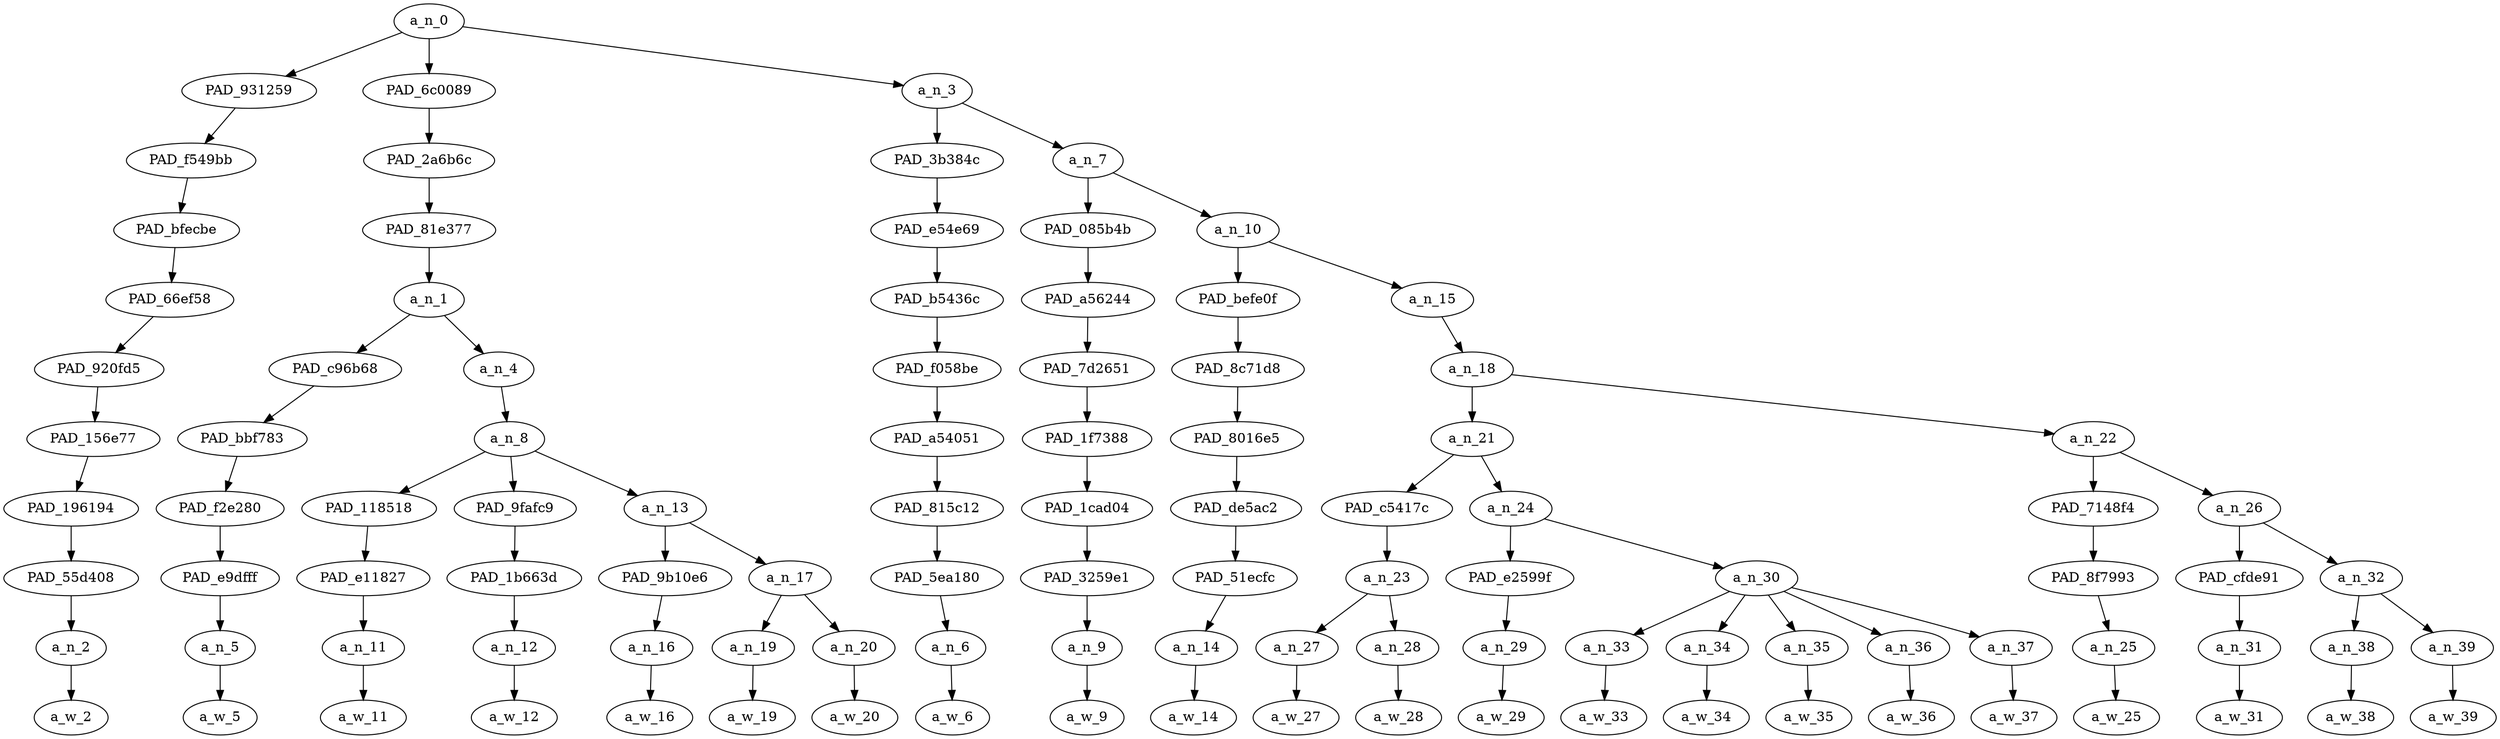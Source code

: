 strict digraph "" {
	a_n_0	[div_dir=1,
		index=0,
		level=10,
		pos="5.893229166666667,10!",
		text_span="[0, 1, 2, 3, 4, 5, 6, 7, 8, 9, 10, 11, 12, 13, 14, 15, 16, 17, 18, 19, 20, 21]",
		value=1.00000001];
	PAD_931259	[div_dir=1,
		index=1,
		level=9,
		pos="6.0,9!",
		text_span="[6]",
		value=0.02220604];
	a_n_0 -> PAD_931259;
	PAD_6c0089	[div_dir=1,
		index=0,
		level=9,
		pos="3.125,9!",
		text_span="[0, 1, 2, 3, 4, 5]",
		value=0.31253398];
	a_n_0 -> PAD_6c0089;
	a_n_3	[div_dir=1,
		index=2,
		level=9,
		pos="8.5546875,9!",
		text_span="[7, 8, 9, 10, 11, 12, 13, 14, 15, 16, 17, 18, 19, 20, 21]",
		value=0.66430794];
	a_n_0 -> a_n_3;
	PAD_f549bb	[div_dir=1,
		index=1,
		level=8,
		pos="6.0,8!",
		text_span="[6]",
		value=0.02220604];
	PAD_931259 -> PAD_f549bb;
	PAD_bfecbe	[div_dir=1,
		index=1,
		level=7,
		pos="6.0,7!",
		text_span="[6]",
		value=0.02220604];
	PAD_f549bb -> PAD_bfecbe;
	PAD_66ef58	[div_dir=1,
		index=1,
		level=6,
		pos="6.0,6!",
		text_span="[6]",
		value=0.02220604];
	PAD_bfecbe -> PAD_66ef58;
	PAD_920fd5	[div_dir=1,
		index=2,
		level=5,
		pos="6.0,5!",
		text_span="[6]",
		value=0.02220604];
	PAD_66ef58 -> PAD_920fd5;
	PAD_156e77	[div_dir=1,
		index=2,
		level=4,
		pos="6.0,4!",
		text_span="[6]",
		value=0.02220604];
	PAD_920fd5 -> PAD_156e77;
	PAD_196194	[div_dir=1,
		index=4,
		level=3,
		pos="6.0,3!",
		text_span="[6]",
		value=0.02220604];
	PAD_156e77 -> PAD_196194;
	PAD_55d408	[div_dir=1,
		index=5,
		level=2,
		pos="6.0,2!",
		text_span="[6]",
		value=0.02220604];
	PAD_196194 -> PAD_55d408;
	a_n_2	[div_dir=1,
		index=6,
		level=1,
		pos="6.0,1!",
		text_span="[6]",
		value=0.02220604];
	PAD_55d408 -> a_n_2;
	a_w_2	[div_dir=0,
		index=6,
		level=0,
		pos="6,0!",
		text_span="[6]",
		value=and];
	a_n_2 -> a_w_2;
	PAD_2a6b6c	[div_dir=1,
		index=0,
		level=8,
		pos="3.125,8!",
		text_span="[0, 1, 2, 3, 4, 5]",
		value=0.31253398];
	PAD_6c0089 -> PAD_2a6b6c;
	PAD_81e377	[div_dir=1,
		index=0,
		level=7,
		pos="3.125,7!",
		text_span="[0, 1, 2, 3, 4, 5]",
		value=0.31253398];
	PAD_2a6b6c -> PAD_81e377;
	a_n_1	[div_dir=1,
		index=0,
		level=6,
		pos="3.125,6!",
		text_span="[0, 1, 2, 3, 4, 5]",
		value=0.31253398];
	PAD_81e377 -> a_n_1;
	PAD_c96b68	[div_dir=1,
		index=1,
		level=5,
		pos="5.0,5!",
		text_span="[5]",
		value=0.02911284];
	a_n_1 -> PAD_c96b68;
	a_n_4	[div_dir=1,
		index=0,
		level=5,
		pos="1.25,5!",
		text_span="[0, 1, 2, 3, 4]",
		value=0.28295119];
	a_n_1 -> a_n_4;
	PAD_bbf783	[div_dir=1,
		index=1,
		level=4,
		pos="5.0,4!",
		text_span="[5]",
		value=0.02911284];
	PAD_c96b68 -> PAD_bbf783;
	PAD_f2e280	[div_dir=1,
		index=3,
		level=3,
		pos="5.0,3!",
		text_span="[5]",
		value=0.02911284];
	PAD_bbf783 -> PAD_f2e280;
	PAD_e9dfff	[div_dir=1,
		index=4,
		level=2,
		pos="5.0,2!",
		text_span="[5]",
		value=0.02911284];
	PAD_f2e280 -> PAD_e9dfff;
	a_n_5	[div_dir=1,
		index=5,
		level=1,
		pos="5.0,1!",
		text_span="[5]",
		value=0.02911284];
	PAD_e9dfff -> a_n_5;
	a_w_5	[div_dir=0,
		index=5,
		level=0,
		pos="5,0!",
		text_span="[5]",
		value=speaks];
	a_n_5 -> a_w_5;
	a_n_8	[div_dir=1,
		index=0,
		level=4,
		pos="1.25,4!",
		text_span="[0, 1, 2, 3, 4]",
		value=0.28248423];
	a_n_4 -> a_n_8;
	PAD_118518	[div_dir=1,
		index=0,
		level=3,
		pos="0.0,3!",
		text_span="[0]",
		value=0.04655228];
	a_n_8 -> PAD_118518;
	PAD_9fafc9	[div_dir=-1,
		index=1,
		level=3,
		pos="1.0,3!",
		text_span="[1]",
		value=0.03207774];
	a_n_8 -> PAD_9fafc9;
	a_n_13	[div_dir=1,
		index=2,
		level=3,
		pos="2.75,3!",
		text_span="[2, 3, 4]",
		value=0.20338725];
	a_n_8 -> a_n_13;
	PAD_e11827	[div_dir=1,
		index=0,
		level=2,
		pos="0.0,2!",
		text_span="[0]",
		value=0.04655228];
	PAD_118518 -> PAD_e11827;
	a_n_11	[div_dir=1,
		index=0,
		level=1,
		pos="0.0,1!",
		text_span="[0]",
		value=0.04655228];
	PAD_e11827 -> a_n_11;
	a_w_11	[div_dir=0,
		index=0,
		level=0,
		pos="0,0!",
		text_span="[0]",
		value=do];
	a_n_11 -> a_w_11;
	PAD_1b663d	[div_dir=-1,
		index=1,
		level=2,
		pos="1.0,2!",
		text_span="[1]",
		value=0.03207774];
	PAD_9fafc9 -> PAD_1b663d;
	a_n_12	[div_dir=-1,
		index=1,
		level=1,
		pos="1.0,1!",
		text_span="[1]",
		value=0.03207774];
	PAD_1b663d -> a_n_12;
	a_w_12	[div_dir=0,
		index=1,
		level=0,
		pos="1,0!",
		text_span="[1]",
		value=not];
	a_n_12 -> a_w_12;
	PAD_9b10e6	[div_dir=-1,
		index=2,
		level=2,
		pos="2.0,2!",
		text_span="[2]",
		value=0.03535991];
	a_n_13 -> PAD_9b10e6;
	a_n_17	[div_dir=1,
		index=3,
		level=2,
		pos="3.5,2!",
		text_span="[3, 4]",
		value=0.16763651];
	a_n_13 -> a_n_17;
	a_n_16	[div_dir=-1,
		index=2,
		level=1,
		pos="2.0,1!",
		text_span="[2]",
		value=0.03535991];
	PAD_9b10e6 -> a_n_16;
	a_w_16	[div_dir=0,
		index=2,
		level=0,
		pos="2,0!",
		text_span="[2]",
		value=worry];
	a_n_16 -> a_w_16;
	a_n_19	[div_dir=1,
		index=3,
		level=1,
		pos="3.0,1!",
		text_span="[3]",
		value=0.13548326];
	a_n_17 -> a_n_19;
	a_n_20	[div_dir=1,
		index=4,
		level=1,
		pos="4.0,1!",
		text_span="[4]",
		value=0.03170969];
	a_n_17 -> a_n_20;
	a_w_19	[div_dir=0,
		index=3,
		level=0,
		pos="3,0!",
		text_span="[3]",
		value=negress];
	a_n_19 -> a_w_19;
	a_w_20	[div_dir=0,
		index=4,
		level=0,
		pos="4,0!",
		text_span="[4]",
		value=q];
	a_n_20 -> a_w_20;
	PAD_3b384c	[div_dir=1,
		index=2,
		level=8,
		pos="7.0,8!",
		text_span="[7]",
		value=0.02490450];
	a_n_3 -> PAD_3b384c;
	a_n_7	[div_dir=1,
		index=3,
		level=8,
		pos="10.109375,8!",
		text_span="[8, 9, 10, 11, 12, 13, 14, 15, 16, 17, 18, 19, 20, 21]",
		value=0.63857053];
	a_n_3 -> a_n_7;
	PAD_e54e69	[div_dir=1,
		index=2,
		level=7,
		pos="7.0,7!",
		text_span="[7]",
		value=0.02490450];
	PAD_3b384c -> PAD_e54e69;
	PAD_b5436c	[div_dir=1,
		index=2,
		level=6,
		pos="7.0,6!",
		text_span="[7]",
		value=0.02490450];
	PAD_e54e69 -> PAD_b5436c;
	PAD_f058be	[div_dir=1,
		index=3,
		level=5,
		pos="7.0,5!",
		text_span="[7]",
		value=0.02490450];
	PAD_b5436c -> PAD_f058be;
	PAD_a54051	[div_dir=1,
		index=3,
		level=4,
		pos="7.0,4!",
		text_span="[7]",
		value=0.02490450];
	PAD_f058be -> PAD_a54051;
	PAD_815c12	[div_dir=1,
		index=5,
		level=3,
		pos="7.0,3!",
		text_span="[7]",
		value=0.02490450];
	PAD_a54051 -> PAD_815c12;
	PAD_5ea180	[div_dir=1,
		index=6,
		level=2,
		pos="7.0,2!",
		text_span="[7]",
		value=0.02490450];
	PAD_815c12 -> PAD_5ea180;
	a_n_6	[div_dir=1,
		index=7,
		level=1,
		pos="7.0,1!",
		text_span="[7]",
		value=0.02490450];
	PAD_5ea180 -> a_n_6;
	a_w_6	[div_dir=0,
		index=7,
		level=0,
		pos="7,0!",
		text_span="[7]",
		value=we];
	a_n_6 -> a_w_6;
	PAD_085b4b	[div_dir=-1,
		index=3,
		level=7,
		pos="8.0,7!",
		text_span="[8]",
		value=0.02130183];
	a_n_7 -> PAD_085b4b;
	a_n_10	[div_dir=1,
		index=4,
		level=7,
		pos="12.21875,7!",
		text_span="[9, 10, 11, 12, 13, 14, 15, 16, 17, 18, 19, 20, 21]",
		value=0.61647775];
	a_n_7 -> a_n_10;
	PAD_a56244	[div_dir=-1,
		index=3,
		level=6,
		pos="8.0,6!",
		text_span="[8]",
		value=0.02130183];
	PAD_085b4b -> PAD_a56244;
	PAD_7d2651	[div_dir=-1,
		index=4,
		level=5,
		pos="8.0,5!",
		text_span="[8]",
		value=0.02130183];
	PAD_a56244 -> PAD_7d2651;
	PAD_1f7388	[div_dir=-1,
		index=4,
		level=4,
		pos="8.0,4!",
		text_span="[8]",
		value=0.02130183];
	PAD_7d2651 -> PAD_1f7388;
	PAD_1cad04	[div_dir=-1,
		index=6,
		level=3,
		pos="8.0,3!",
		text_span="[8]",
		value=0.02130183];
	PAD_1f7388 -> PAD_1cad04;
	PAD_3259e1	[div_dir=-1,
		index=7,
		level=2,
		pos="8.0,2!",
		text_span="[8]",
		value=0.02130183];
	PAD_1cad04 -> PAD_3259e1;
	a_n_9	[div_dir=-1,
		index=8,
		level=1,
		pos="8.0,1!",
		text_span="[8]",
		value=0.02130183];
	PAD_3259e1 -> a_n_9;
	a_w_9	[div_dir=0,
		index=8,
		level=0,
		pos="8,0!",
		text_span="[8]",
		value=will];
	a_n_9 -> a_w_9;
	PAD_befe0f	[div_dir=1,
		index=4,
		level=6,
		pos="9.0,6!",
		text_span="[9]",
		value=0.02505206];
	a_n_10 -> PAD_befe0f;
	a_n_15	[div_dir=1,
		index=5,
		level=6,
		pos="15.4375,6!",
		text_span="[10, 11, 12, 13, 14, 15, 16, 17, 18, 19, 20, 21]",
		value=0.59060917];
	a_n_10 -> a_n_15;
	PAD_8c71d8	[div_dir=1,
		index=5,
		level=5,
		pos="9.0,5!",
		text_span="[9]",
		value=0.02505206];
	PAD_befe0f -> PAD_8c71d8;
	PAD_8016e5	[div_dir=1,
		index=5,
		level=4,
		pos="9.0,4!",
		text_span="[9]",
		value=0.02505206];
	PAD_8c71d8 -> PAD_8016e5;
	PAD_de5ac2	[div_dir=1,
		index=7,
		level=3,
		pos="9.0,3!",
		text_span="[9]",
		value=0.02505206];
	PAD_8016e5 -> PAD_de5ac2;
	PAD_51ecfc	[div_dir=1,
		index=8,
		level=2,
		pos="9.0,2!",
		text_span="[9]",
		value=0.02505206];
	PAD_de5ac2 -> PAD_51ecfc;
	a_n_14	[div_dir=1,
		index=9,
		level=1,
		pos="9.0,1!",
		text_span="[9]",
		value=0.02505206];
	PAD_51ecfc -> a_n_14;
	a_w_14	[div_dir=0,
		index=9,
		level=0,
		pos="9,0!",
		text_span="[9]",
		value=show];
	a_n_14 -> a_w_14;
	a_n_18	[div_dir=1,
		index=6,
		level=5,
		pos="15.4375,5!",
		text_span="[10, 11, 12, 13, 14, 15, 16, 17, 18, 19, 20, 21]",
		value=0.58977148];
	a_n_15 -> a_n_18;
	a_n_21	[div_dir=1,
		index=6,
		level=4,
		pos="12.0,4!",
		text_span="[10, 11, 12, 13, 14, 15, 16, 17]",
		value=0.48199179];
	a_n_18 -> a_n_21;
	a_n_22	[div_dir=1,
		index=7,
		level=4,
		pos="18.875,4!",
		text_span="[18, 19, 20, 21]",
		value=0.10694200];
	a_n_18 -> a_n_22;
	PAD_c5417c	[div_dir=1,
		index=8,
		level=3,
		pos="10.5,3!",
		text_span="[10, 11]",
		value=0.18643653];
	a_n_21 -> PAD_c5417c;
	a_n_24	[div_dir=1,
		index=9,
		level=3,
		pos="13.5,3!",
		text_span="[12, 13, 14, 15, 16, 17]",
		value=0.29470194];
	a_n_21 -> a_n_24;
	a_n_23	[div_dir=1,
		index=9,
		level=2,
		pos="10.5,2!",
		text_span="[10, 11]",
		value=0.18643653];
	PAD_c5417c -> a_n_23;
	a_n_27	[div_dir=1,
		index=10,
		level=1,
		pos="10.0,1!",
		text_span="[10]",
		value=0.03211435];
	a_n_23 -> a_n_27;
	a_n_28	[div_dir=1,
		index=11,
		level=1,
		pos="11.0,1!",
		text_span="[11]",
		value=0.15333937];
	a_n_23 -> a_n_28;
	a_w_27	[div_dir=0,
		index=10,
		level=0,
		pos="10,0!",
		text_span="[10]",
		value=the];
	a_n_27 -> a_w_27;
	a_w_28	[div_dir=0,
		index=11,
		level=0,
		pos="11,0!",
		text_span="[11]",
		value=nigger];
	a_n_28 -> a_w_28;
	PAD_e2599f	[div_dir=1,
		index=10,
		level=2,
		pos="12.0,2!",
		text_span="[12]",
		value=0.08526468];
	a_n_24 -> PAD_e2599f;
	a_n_30	[div_dir=1,
		index=11,
		level=2,
		pos="15.0,2!",
		text_span="[13, 14, 15, 16, 17]",
		value=0.20901349];
	a_n_24 -> a_n_30;
	a_n_29	[div_dir=1,
		index=12,
		level=1,
		pos="12.0,1!",
		text_span="[12]",
		value=0.08526468];
	PAD_e2599f -> a_n_29;
	a_w_29	[div_dir=0,
		index=12,
		level=0,
		pos="12,0!",
		text_span="[12]",
		value=rigging];
	a_n_29 -> a_w_29;
	a_n_33	[div_dir=1,
		index=13,
		level=1,
		pos="13.0,1!",
		text_span="[13]",
		value=0.02623290];
	a_n_30 -> a_n_33;
	a_n_34	[div_dir=-1,
		index=14,
		level=1,
		pos="14.0,1!",
		text_span="[14]",
		value=0.02903663];
	a_n_30 -> a_n_34;
	a_n_35	[div_dir=1,
		index=15,
		level=1,
		pos="15.0,1!",
		text_span="[15]",
		value=0.08151671];
	a_n_30 -> a_n_35;
	a_n_36	[div_dir=1,
		index=16,
		level=1,
		pos="16.0,1!",
		text_span="[16]",
		value=0.04060253];
	a_n_30 -> a_n_36;
	a_n_37	[div_dir=1,
		index=17,
		level=1,
		pos="17.0,1!",
		text_span="[17]",
		value=0.03129277];
	a_n_30 -> a_n_37;
	a_w_33	[div_dir=0,
		index=13,
		level=0,
		pos="13,0!",
		text_span="[13]",
		value=a];
	a_n_33 -> a_w_33;
	a_w_34	[div_dir=0,
		index=14,
		level=0,
		pos="14,0!",
		text_span="[14]",
		value=marcus];
	a_n_34 -> a_w_34;
	a_w_35	[div_dir=0,
		index=15,
		level=0,
		pos="15,0!",
		text_span="[15]",
		value=garvey];
	a_n_35 -> a_w_35;
	a_w_36	[div_dir=0,
		index=16,
		level=0,
		pos="16,0!",
		text_span="[16]",
		value=boat];
	a_n_36 -> a_w_36;
	a_w_37	[div_dir=0,
		index=17,
		level=0,
		pos="17,0!",
		text_span="[17]",
		value=ticket];
	a_n_37 -> a_w_37;
	PAD_7148f4	[div_dir=-1,
		index=10,
		level=3,
		pos="18.0,3!",
		text_span="[18]",
		value=0.02509052];
	a_n_22 -> PAD_7148f4;
	a_n_26	[div_dir=1,
		index=11,
		level=3,
		pos="19.75,3!",
		text_span="[19, 20, 21]",
		value=0.08165790];
	a_n_22 -> a_n_26;
	PAD_8f7993	[div_dir=-1,
		index=12,
		level=2,
		pos="18.0,2!",
		text_span="[18]",
		value=0.02509052];
	PAD_7148f4 -> PAD_8f7993;
	a_n_25	[div_dir=-1,
		index=18,
		level=1,
		pos="18.0,1!",
		text_span="[18]",
		value=0.02509052];
	PAD_8f7993 -> a_n_25;
	a_w_25	[div_dir=0,
		index=18,
		level=0,
		pos="18,0!",
		text_span="[18]",
		value=is];
	a_n_25 -> a_w_25;
	PAD_cfde91	[div_dir=1,
		index=13,
		level=2,
		pos="19.0,2!",
		text_span="[19]",
		value=0.02366761];
	a_n_26 -> PAD_cfde91;
	a_n_32	[div_dir=1,
		index=14,
		level=2,
		pos="20.5,2!",
		text_span="[20, 21]",
		value=0.05773008];
	a_n_26 -> a_n_32;
	a_n_31	[div_dir=1,
		index=19,
		level=1,
		pos="19.0,1!",
		text_span="[19]",
		value=0.02366761];
	PAD_cfde91 -> a_n_31;
	a_w_31	[div_dir=0,
		index=19,
		level=0,
		pos="19,0!",
		text_span="[19]",
		value=in];
	a_n_31 -> a_w_31;
	a_n_38	[div_dir=1,
		index=20,
		level=1,
		pos="20.0,1!",
		text_span="[20]",
		value=0.02588228];
	a_n_32 -> a_n_38;
	a_n_39	[div_dir=1,
		index=21,
		level=1,
		pos="21.0,1!",
		text_span="[21]",
		value=0.03157406];
	a_n_32 -> a_n_39;
	a_w_38	[div_dir=0,
		index=20,
		level=0,
		pos="20,0!",
		text_span="[20]",
		value=your];
	a_n_38 -> a_w_38;
	a_w_39	[div_dir=0,
		index=21,
		level=0,
		pos="21,0!",
		text_span="[21]",
		value=future];
	a_n_39 -> a_w_39;
}
